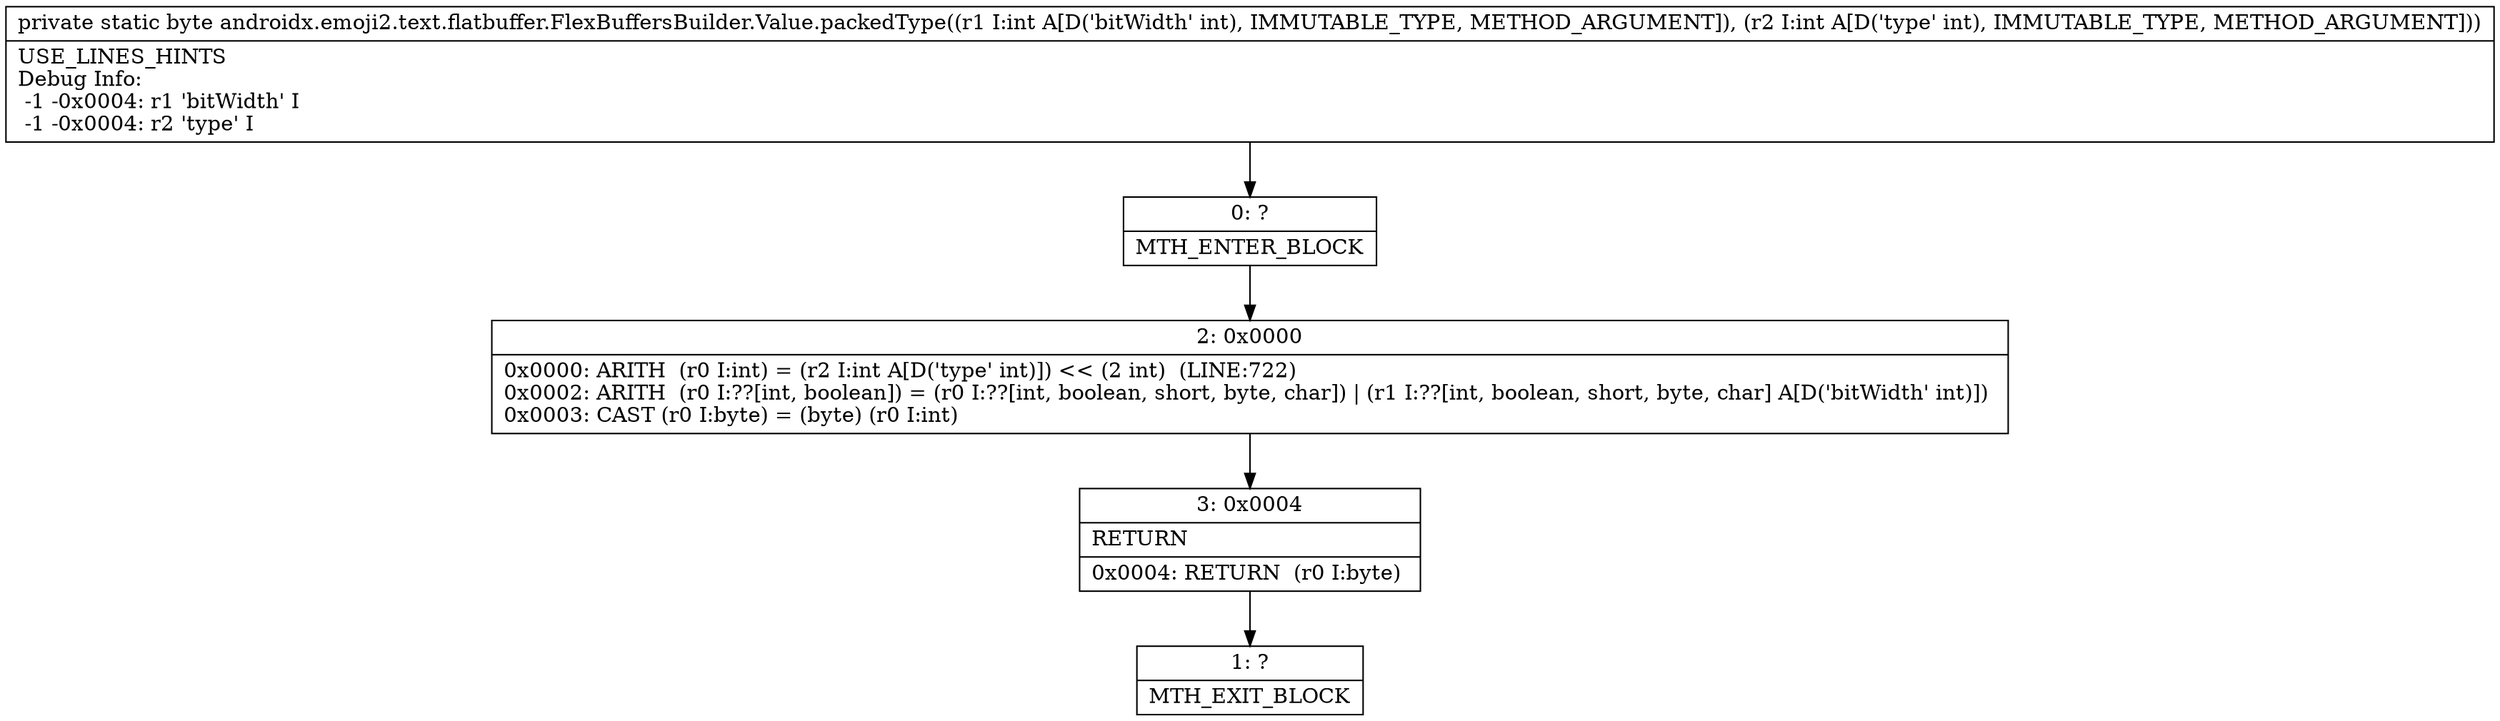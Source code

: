 digraph "CFG forandroidx.emoji2.text.flatbuffer.FlexBuffersBuilder.Value.packedType(II)B" {
Node_0 [shape=record,label="{0\:\ ?|MTH_ENTER_BLOCK\l}"];
Node_2 [shape=record,label="{2\:\ 0x0000|0x0000: ARITH  (r0 I:int) = (r2 I:int A[D('type' int)]) \<\< (2 int)  (LINE:722)\l0x0002: ARITH  (r0 I:??[int, boolean]) = (r0 I:??[int, boolean, short, byte, char]) \| (r1 I:??[int, boolean, short, byte, char] A[D('bitWidth' int)]) \l0x0003: CAST (r0 I:byte) = (byte) (r0 I:int) \l}"];
Node_3 [shape=record,label="{3\:\ 0x0004|RETURN\l|0x0004: RETURN  (r0 I:byte) \l}"];
Node_1 [shape=record,label="{1\:\ ?|MTH_EXIT_BLOCK\l}"];
MethodNode[shape=record,label="{private static byte androidx.emoji2.text.flatbuffer.FlexBuffersBuilder.Value.packedType((r1 I:int A[D('bitWidth' int), IMMUTABLE_TYPE, METHOD_ARGUMENT]), (r2 I:int A[D('type' int), IMMUTABLE_TYPE, METHOD_ARGUMENT]))  | USE_LINES_HINTS\lDebug Info:\l  \-1 \-0x0004: r1 'bitWidth' I\l  \-1 \-0x0004: r2 'type' I\l}"];
MethodNode -> Node_0;Node_0 -> Node_2;
Node_2 -> Node_3;
Node_3 -> Node_1;
}

